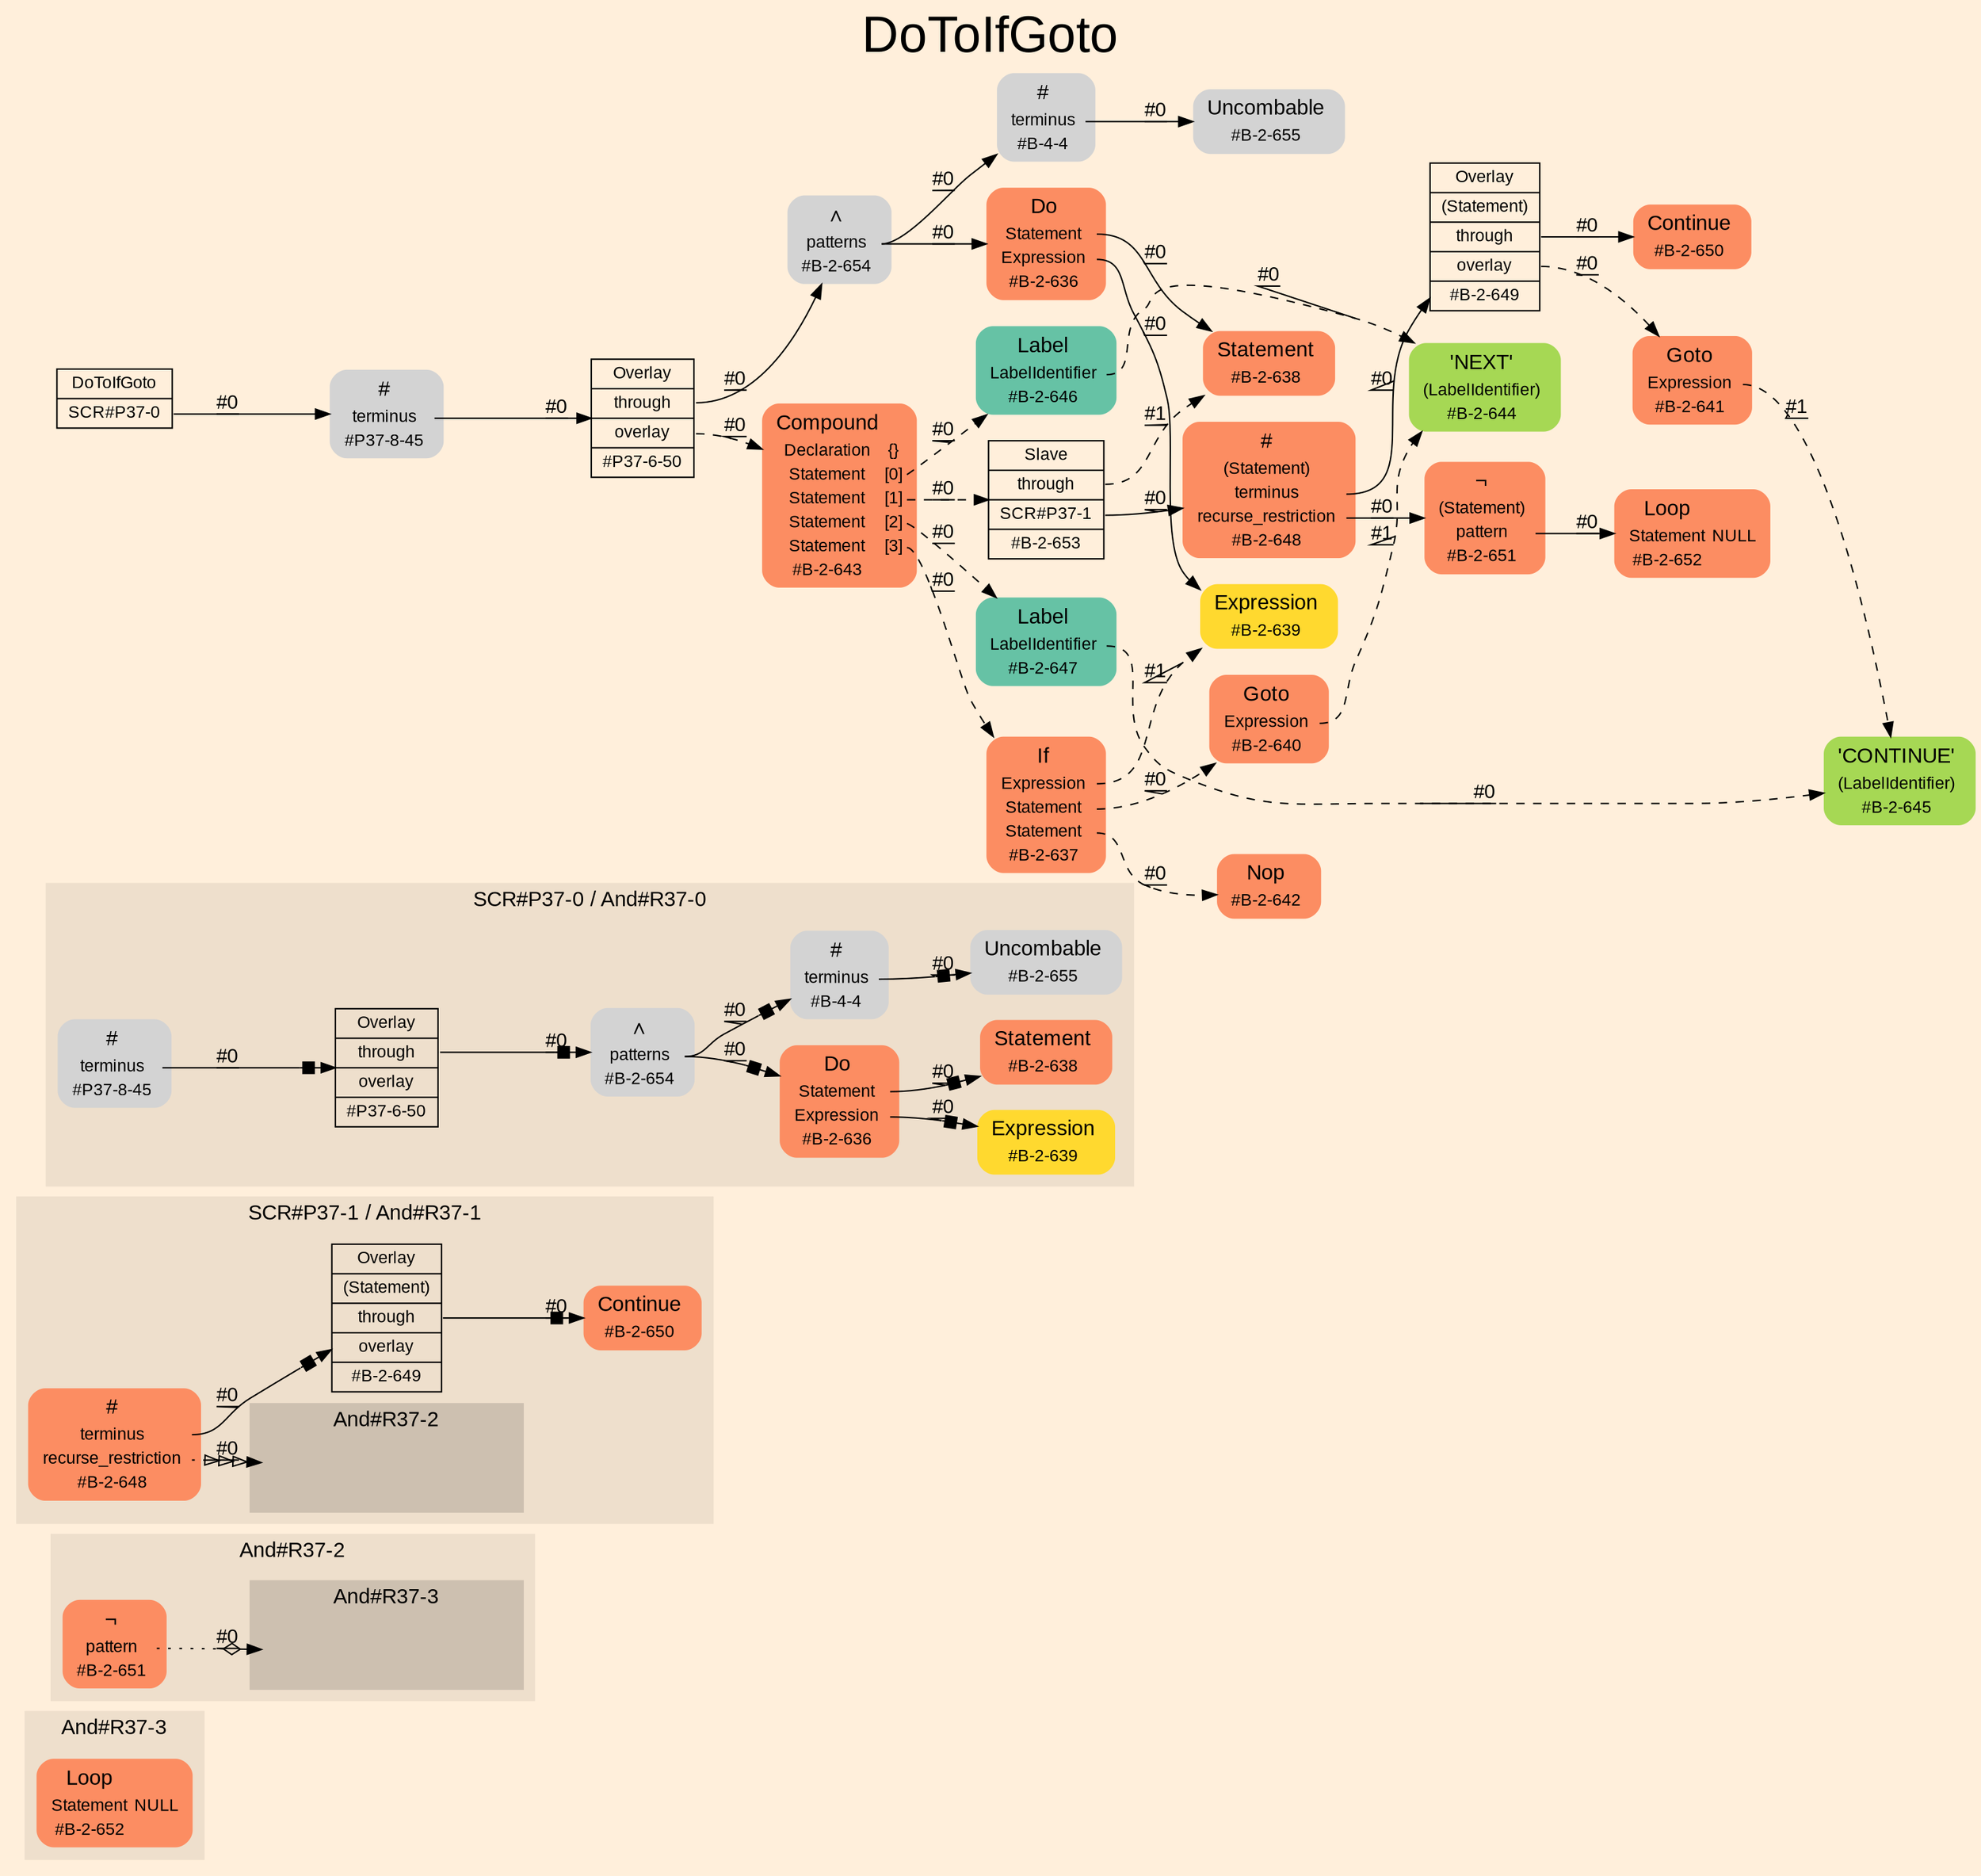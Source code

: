 digraph "DoToIfGoto" {
label = "DoToIfGoto"
labelloc = t
fontsize = "36"
graph [
    rankdir = "LR"
    ranksep = 0.3
    bgcolor = antiquewhite1
    color = black
    fontcolor = black
    fontname = "Arial"
];
node [
    fontname = "Arial"
];
edge [
    fontname = "Arial"
];

// -------------------- figure And#R37-3 --------------------
subgraph "clusterAnd#R37-3" {
    label = "And#R37-3"
    style = "filled"
    color = antiquewhite2
    fontsize = "15"
    "And#R37-3 / #B-2-652" [
        shape = "plaintext"
        fillcolor = "/set28/2"
        label = <<TABLE BORDER="0" CELLBORDER="0" CELLSPACING="0">
         <TR><TD><FONT POINT-SIZE="15.0">Loop</FONT></TD><TD></TD></TR>
         <TR><TD>Statement</TD><TD PORT="port0">NULL</TD></TR>
         <TR><TD>#B-2-652</TD><TD PORT="port1"></TD></TR>
        </TABLE>>
        style = "rounded,filled"
        fontsize = "12"
    ];
    
}


// -------------------- figure And#R37-2 --------------------
subgraph "clusterAnd#R37-2" {
    label = "And#R37-2"
    style = "filled"
    color = antiquewhite2
    fontsize = "15"
    "And#R37-2 / #B-2-651" [
        shape = "plaintext"
        fillcolor = "/set28/2"
        label = <<TABLE BORDER="0" CELLBORDER="0" CELLSPACING="0">
         <TR><TD><FONT POINT-SIZE="15.0">¬</FONT></TD><TD></TD></TR>
         <TR><TD>pattern</TD><TD PORT="port0"></TD></TR>
         <TR><TD>#B-2-651</TD><TD PORT="port1"></TD></TR>
        </TABLE>>
        style = "rounded,filled"
        fontsize = "12"
    ];
    
    subgraph "clusterAnd#R37-2 / And#R37-3" {
        label = "And#R37-3"
        style = "filled"
        color = antiquewhite3
        fontsize = "15"
        "And#R37-2 / #0 / #B-2-652" [
            shape = "none"
            style = "invisible"
        ];
        
    }
    
}


// -------------------- figure And#R37-1 --------------------
subgraph "clusterAnd#R37-1" {
    label = "SCR#P37-1 / And#R37-1"
    style = "filled"
    color = antiquewhite2
    fontsize = "15"
    "And#R37-1 / #B-2-650" [
        shape = "plaintext"
        fillcolor = "/set28/2"
        label = <<TABLE BORDER="0" CELLBORDER="0" CELLSPACING="0">
         <TR><TD><FONT POINT-SIZE="15.0">Continue</FONT></TD><TD></TD></TR>
         <TR><TD>#B-2-650</TD><TD PORT="port0"></TD></TR>
        </TABLE>>
        style = "rounded,filled"
        fontsize = "12"
    ];
    
    "And#R37-1 / #B-2-648" [
        shape = "plaintext"
        fillcolor = "/set28/2"
        label = <<TABLE BORDER="0" CELLBORDER="0" CELLSPACING="0">
         <TR><TD><FONT POINT-SIZE="15.0">#</FONT></TD><TD></TD></TR>
         <TR><TD>terminus</TD><TD PORT="port0"></TD></TR>
         <TR><TD>recurse_restriction</TD><TD PORT="port1"></TD></TR>
         <TR><TD>#B-2-648</TD><TD PORT="port2"></TD></TR>
        </TABLE>>
        style = "rounded,filled"
        fontsize = "12"
    ];
    
    "And#R37-1 / #B-2-649" [
        shape = "record"
        fillcolor = antiquewhite2
        label = "<fixed> Overlay | <port0> (Statement) | <port1> through | <port2> overlay | <port3> #B-2-649"
        style = "filled"
        fontsize = "12"
        color = black
        fontcolor = black
    ];
    
    subgraph "clusterAnd#R37-1 / And#R37-2" {
        label = "And#R37-2"
        style = "filled"
        color = antiquewhite3
        fontsize = "15"
        "And#R37-1 / #0 / #B-2-651" [
            shape = "none"
            style = "invisible"
        ];
        
    }
    
}


// -------------------- figure And#R37-0 --------------------
subgraph "clusterAnd#R37-0" {
    label = "SCR#P37-0 / And#R37-0"
    style = "filled"
    color = antiquewhite2
    fontsize = "15"
    "And#R37-0 / #B-2-655" [
        shape = "plaintext"
        label = <<TABLE BORDER="0" CELLBORDER="0" CELLSPACING="0">
         <TR><TD><FONT POINT-SIZE="15.0">Uncombable</FONT></TD><TD></TD></TR>
         <TR><TD>#B-2-655</TD><TD PORT="port0"></TD></TR>
        </TABLE>>
        style = "rounded,filled"
        fontsize = "12"
    ];
    
    "And#R37-0 / #B-2-639" [
        shape = "plaintext"
        fillcolor = "/set28/6"
        label = <<TABLE BORDER="0" CELLBORDER="0" CELLSPACING="0">
         <TR><TD><FONT POINT-SIZE="15.0">Expression</FONT></TD><TD></TD></TR>
         <TR><TD>#B-2-639</TD><TD PORT="port0"></TD></TR>
        </TABLE>>
        style = "rounded,filled"
        fontsize = "12"
    ];
    
    "And#R37-0 / #P37-6-50" [
        shape = "record"
        fillcolor = antiquewhite2
        label = "<fixed> Overlay | <port0> through | <port1> overlay | <port2> #P37-6-50"
        style = "filled"
        fontsize = "12"
        color = black
        fontcolor = black
    ];
    
    "And#R37-0 / #P37-8-45" [
        shape = "plaintext"
        label = <<TABLE BORDER="0" CELLBORDER="0" CELLSPACING="0">
         <TR><TD><FONT POINT-SIZE="15.0">#</FONT></TD><TD></TD></TR>
         <TR><TD>terminus</TD><TD PORT="port0"></TD></TR>
         <TR><TD>#P37-8-45</TD><TD PORT="port1"></TD></TR>
        </TABLE>>
        style = "rounded,filled"
        fontsize = "12"
    ];
    
    "And#R37-0 / #B-2-654" [
        shape = "plaintext"
        label = <<TABLE BORDER="0" CELLBORDER="0" CELLSPACING="0">
         <TR><TD><FONT POINT-SIZE="15.0">∧</FONT></TD><TD></TD></TR>
         <TR><TD>patterns</TD><TD PORT="port0"></TD></TR>
         <TR><TD>#B-2-654</TD><TD PORT="port1"></TD></TR>
        </TABLE>>
        style = "rounded,filled"
        fontsize = "12"
    ];
    
    "And#R37-0 / #B-2-636" [
        shape = "plaintext"
        fillcolor = "/set28/2"
        label = <<TABLE BORDER="0" CELLBORDER="0" CELLSPACING="0">
         <TR><TD><FONT POINT-SIZE="15.0">Do</FONT></TD><TD></TD></TR>
         <TR><TD>Statement</TD><TD PORT="port0"></TD></TR>
         <TR><TD>Expression</TD><TD PORT="port1"></TD></TR>
         <TR><TD>#B-2-636</TD><TD PORT="port2"></TD></TR>
        </TABLE>>
        style = "rounded,filled"
        fontsize = "12"
    ];
    
    "And#R37-0 / #B-4-4" [
        shape = "plaintext"
        label = <<TABLE BORDER="0" CELLBORDER="0" CELLSPACING="0">
         <TR><TD><FONT POINT-SIZE="15.0">#</FONT></TD><TD></TD></TR>
         <TR><TD>terminus</TD><TD PORT="port0"></TD></TR>
         <TR><TD>#B-4-4</TD><TD PORT="port1"></TD></TR>
        </TABLE>>
        style = "rounded,filled"
        fontsize = "12"
    ];
    
    "And#R37-0 / #B-2-638" [
        shape = "plaintext"
        fillcolor = "/set28/2"
        label = <<TABLE BORDER="0" CELLBORDER="0" CELLSPACING="0">
         <TR><TD><FONT POINT-SIZE="15.0">Statement</FONT></TD><TD></TD></TR>
         <TR><TD>#B-2-638</TD><TD PORT="port0"></TD></TR>
        </TABLE>>
        style = "rounded,filled"
        fontsize = "12"
    ];
    
}


// -------------------- transformation figure --------------------
"CR#P37-0" [
    shape = "record"
    fillcolor = antiquewhite1
    label = "<fixed> DoToIfGoto | <port0> SCR#P37-0"
    style = "filled"
    fontsize = "12"
    color = black
    fontcolor = black
];

"#P37-8-45" [
    shape = "plaintext"
    label = <<TABLE BORDER="0" CELLBORDER="0" CELLSPACING="0">
     <TR><TD><FONT POINT-SIZE="15.0">#</FONT></TD><TD></TD></TR>
     <TR><TD>terminus</TD><TD PORT="port0"></TD></TR>
     <TR><TD>#P37-8-45</TD><TD PORT="port1"></TD></TR>
    </TABLE>>
    style = "rounded,filled"
    fontsize = "12"
];

"#P37-6-50" [
    shape = "record"
    fillcolor = antiquewhite1
    label = "<fixed> Overlay | <port0> through | <port1> overlay | <port2> #P37-6-50"
    style = "filled"
    fontsize = "12"
    color = black
    fontcolor = black
];

"#B-2-654" [
    shape = "plaintext"
    label = <<TABLE BORDER="0" CELLBORDER="0" CELLSPACING="0">
     <TR><TD><FONT POINT-SIZE="15.0">∧</FONT></TD><TD></TD></TR>
     <TR><TD>patterns</TD><TD PORT="port0"></TD></TR>
     <TR><TD>#B-2-654</TD><TD PORT="port1"></TD></TR>
    </TABLE>>
    style = "rounded,filled"
    fontsize = "12"
];

"#B-2-636" [
    shape = "plaintext"
    fillcolor = "/set28/2"
    label = <<TABLE BORDER="0" CELLBORDER="0" CELLSPACING="0">
     <TR><TD><FONT POINT-SIZE="15.0">Do</FONT></TD><TD></TD></TR>
     <TR><TD>Statement</TD><TD PORT="port0"></TD></TR>
     <TR><TD>Expression</TD><TD PORT="port1"></TD></TR>
     <TR><TD>#B-2-636</TD><TD PORT="port2"></TD></TR>
    </TABLE>>
    style = "rounded,filled"
    fontsize = "12"
];

"#B-2-638" [
    shape = "plaintext"
    fillcolor = "/set28/2"
    label = <<TABLE BORDER="0" CELLBORDER="0" CELLSPACING="0">
     <TR><TD><FONT POINT-SIZE="15.0">Statement</FONT></TD><TD></TD></TR>
     <TR><TD>#B-2-638</TD><TD PORT="port0"></TD></TR>
    </TABLE>>
    style = "rounded,filled"
    fontsize = "12"
];

"#B-2-639" [
    shape = "plaintext"
    fillcolor = "/set28/6"
    label = <<TABLE BORDER="0" CELLBORDER="0" CELLSPACING="0">
     <TR><TD><FONT POINT-SIZE="15.0">Expression</FONT></TD><TD></TD></TR>
     <TR><TD>#B-2-639</TD><TD PORT="port0"></TD></TR>
    </TABLE>>
    style = "rounded,filled"
    fontsize = "12"
];

"#B-4-4" [
    shape = "plaintext"
    label = <<TABLE BORDER="0" CELLBORDER="0" CELLSPACING="0">
     <TR><TD><FONT POINT-SIZE="15.0">#</FONT></TD><TD></TD></TR>
     <TR><TD>terminus</TD><TD PORT="port0"></TD></TR>
     <TR><TD>#B-4-4</TD><TD PORT="port1"></TD></TR>
    </TABLE>>
    style = "rounded,filled"
    fontsize = "12"
];

"#B-2-655" [
    shape = "plaintext"
    label = <<TABLE BORDER="0" CELLBORDER="0" CELLSPACING="0">
     <TR><TD><FONT POINT-SIZE="15.0">Uncombable</FONT></TD><TD></TD></TR>
     <TR><TD>#B-2-655</TD><TD PORT="port0"></TD></TR>
    </TABLE>>
    style = "rounded,filled"
    fontsize = "12"
];

"#B-2-643" [
    shape = "plaintext"
    fillcolor = "/set28/2"
    label = <<TABLE BORDER="0" CELLBORDER="0" CELLSPACING="0">
     <TR><TD><FONT POINT-SIZE="15.0">Compound</FONT></TD><TD></TD></TR>
     <TR><TD>Declaration</TD><TD PORT="port0">{}</TD></TR>
     <TR><TD>Statement</TD><TD PORT="port1">[0]</TD></TR>
     <TR><TD>Statement</TD><TD PORT="port2">[1]</TD></TR>
     <TR><TD>Statement</TD><TD PORT="port3">[2]</TD></TR>
     <TR><TD>Statement</TD><TD PORT="port4">[3]</TD></TR>
     <TR><TD>#B-2-643</TD><TD PORT="port5"></TD></TR>
    </TABLE>>
    style = "rounded,filled"
    fontsize = "12"
];

"#B-2-646" [
    shape = "plaintext"
    fillcolor = "/set28/1"
    label = <<TABLE BORDER="0" CELLBORDER="0" CELLSPACING="0">
     <TR><TD><FONT POINT-SIZE="15.0">Label</FONT></TD><TD></TD></TR>
     <TR><TD>LabelIdentifier</TD><TD PORT="port0"></TD></TR>
     <TR><TD>#B-2-646</TD><TD PORT="port1"></TD></TR>
    </TABLE>>
    style = "rounded,filled"
    fontsize = "12"
];

"#B-2-644" [
    shape = "plaintext"
    fillcolor = "/set28/5"
    label = <<TABLE BORDER="0" CELLBORDER="0" CELLSPACING="0">
     <TR><TD><FONT POINT-SIZE="15.0">'NEXT'</FONT></TD><TD></TD></TR>
     <TR><TD>(LabelIdentifier)</TD><TD PORT="port0"></TD></TR>
     <TR><TD>#B-2-644</TD><TD PORT="port1"></TD></TR>
    </TABLE>>
    style = "rounded,filled"
    fontsize = "12"
];

"#B-2-653" [
    shape = "record"
    fillcolor = antiquewhite1
    label = "<fixed> Slave | <port0> through | <port1> SCR#P37-1 | <port2> #B-2-653"
    style = "filled"
    fontsize = "12"
    color = black
    fontcolor = black
];

"#B-2-648" [
    shape = "plaintext"
    fillcolor = "/set28/2"
    label = <<TABLE BORDER="0" CELLBORDER="0" CELLSPACING="0">
     <TR><TD><FONT POINT-SIZE="15.0">#</FONT></TD><TD></TD></TR>
     <TR><TD>(Statement)</TD><TD PORT="port0"></TD></TR>
     <TR><TD>terminus</TD><TD PORT="port1"></TD></TR>
     <TR><TD>recurse_restriction</TD><TD PORT="port2"></TD></TR>
     <TR><TD>#B-2-648</TD><TD PORT="port3"></TD></TR>
    </TABLE>>
    style = "rounded,filled"
    fontsize = "12"
];

"#B-2-649" [
    shape = "record"
    fillcolor = antiquewhite1
    label = "<fixed> Overlay | <port0> (Statement) | <port1> through | <port2> overlay | <port3> #B-2-649"
    style = "filled"
    fontsize = "12"
    color = black
    fontcolor = black
];

"#B-2-650" [
    shape = "plaintext"
    fillcolor = "/set28/2"
    label = <<TABLE BORDER="0" CELLBORDER="0" CELLSPACING="0">
     <TR><TD><FONT POINT-SIZE="15.0">Continue</FONT></TD><TD></TD></TR>
     <TR><TD>#B-2-650</TD><TD PORT="port0"></TD></TR>
    </TABLE>>
    style = "rounded,filled"
    fontsize = "12"
];

"#B-2-641" [
    shape = "plaintext"
    fillcolor = "/set28/2"
    label = <<TABLE BORDER="0" CELLBORDER="0" CELLSPACING="0">
     <TR><TD><FONT POINT-SIZE="15.0">Goto</FONT></TD><TD></TD></TR>
     <TR><TD>Expression</TD><TD PORT="port0"></TD></TR>
     <TR><TD>#B-2-641</TD><TD PORT="port1"></TD></TR>
    </TABLE>>
    style = "rounded,filled"
    fontsize = "12"
];

"#B-2-645" [
    shape = "plaintext"
    fillcolor = "/set28/5"
    label = <<TABLE BORDER="0" CELLBORDER="0" CELLSPACING="0">
     <TR><TD><FONT POINT-SIZE="15.0">'CONTINUE'</FONT></TD><TD></TD></TR>
     <TR><TD>(LabelIdentifier)</TD><TD PORT="port0"></TD></TR>
     <TR><TD>#B-2-645</TD><TD PORT="port1"></TD></TR>
    </TABLE>>
    style = "rounded,filled"
    fontsize = "12"
];

"#B-2-651" [
    shape = "plaintext"
    fillcolor = "/set28/2"
    label = <<TABLE BORDER="0" CELLBORDER="0" CELLSPACING="0">
     <TR><TD><FONT POINT-SIZE="15.0">¬</FONT></TD><TD></TD></TR>
     <TR><TD>(Statement)</TD><TD PORT="port0"></TD></TR>
     <TR><TD>pattern</TD><TD PORT="port1"></TD></TR>
     <TR><TD>#B-2-651</TD><TD PORT="port2"></TD></TR>
    </TABLE>>
    style = "rounded,filled"
    fontsize = "12"
];

"#B-2-652" [
    shape = "plaintext"
    fillcolor = "/set28/2"
    label = <<TABLE BORDER="0" CELLBORDER="0" CELLSPACING="0">
     <TR><TD><FONT POINT-SIZE="15.0">Loop</FONT></TD><TD></TD></TR>
     <TR><TD>Statement</TD><TD PORT="port0">NULL</TD></TR>
     <TR><TD>#B-2-652</TD><TD PORT="port1"></TD></TR>
    </TABLE>>
    style = "rounded,filled"
    fontsize = "12"
];

"#B-2-647" [
    shape = "plaintext"
    fillcolor = "/set28/1"
    label = <<TABLE BORDER="0" CELLBORDER="0" CELLSPACING="0">
     <TR><TD><FONT POINT-SIZE="15.0">Label</FONT></TD><TD></TD></TR>
     <TR><TD>LabelIdentifier</TD><TD PORT="port0"></TD></TR>
     <TR><TD>#B-2-647</TD><TD PORT="port1"></TD></TR>
    </TABLE>>
    style = "rounded,filled"
    fontsize = "12"
];

"#B-2-637" [
    shape = "plaintext"
    fillcolor = "/set28/2"
    label = <<TABLE BORDER="0" CELLBORDER="0" CELLSPACING="0">
     <TR><TD><FONT POINT-SIZE="15.0">If</FONT></TD><TD></TD></TR>
     <TR><TD>Expression</TD><TD PORT="port0"></TD></TR>
     <TR><TD>Statement</TD><TD PORT="port1"></TD></TR>
     <TR><TD>Statement</TD><TD PORT="port2"></TD></TR>
     <TR><TD>#B-2-637</TD><TD PORT="port3"></TD></TR>
    </TABLE>>
    style = "rounded,filled"
    fontsize = "12"
];

"#B-2-640" [
    shape = "plaintext"
    fillcolor = "/set28/2"
    label = <<TABLE BORDER="0" CELLBORDER="0" CELLSPACING="0">
     <TR><TD><FONT POINT-SIZE="15.0">Goto</FONT></TD><TD></TD></TR>
     <TR><TD>Expression</TD><TD PORT="port0"></TD></TR>
     <TR><TD>#B-2-640</TD><TD PORT="port1"></TD></TR>
    </TABLE>>
    style = "rounded,filled"
    fontsize = "12"
];

"#B-2-642" [
    shape = "plaintext"
    fillcolor = "/set28/2"
    label = <<TABLE BORDER="0" CELLBORDER="0" CELLSPACING="0">
     <TR><TD><FONT POINT-SIZE="15.0">Nop</FONT></TD><TD></TD></TR>
     <TR><TD>#B-2-642</TD><TD PORT="port0"></TD></TR>
    </TABLE>>
    style = "rounded,filled"
    fontsize = "12"
];


// -------------------- links --------------------
// links for block CR#P37-0
"CR#P37-0":port0 -> "#P37-8-45" [
    style="solid"
    label = "#0"
    decorate = true
    color = black
    fontcolor = black
];

// links for block #P37-8-45
"#P37-8-45":port0 -> "#P37-6-50" [
    style="solid"
    label = "#0"
    decorate = true
    color = black
    fontcolor = black
];

// links for block #P37-6-50
"#P37-6-50":port0 -> "#B-2-654" [
    style="solid"
    label = "#0"
    decorate = true
    color = black
    fontcolor = black
];

"#P37-6-50":port1 -> "#B-2-643" [
    style="dashed"
    label = "#0"
    decorate = true
    color = black
    fontcolor = black
];

// links for block #B-2-654
"#B-2-654":port0 -> "#B-2-636" [
    style="solid"
    label = "#0"
    decorate = true
    color = black
    fontcolor = black
];

"#B-2-654":port0 -> "#B-4-4" [
    style="solid"
    label = "#0"
    decorate = true
    color = black
    fontcolor = black
];

// links for block #B-2-636
"#B-2-636":port0 -> "#B-2-638" [
    style="solid"
    label = "#0"
    decorate = true
    color = black
    fontcolor = black
];

"#B-2-636":port1 -> "#B-2-639" [
    style="solid"
    label = "#0"
    decorate = true
    color = black
    fontcolor = black
];

// links for block #B-2-638
// links for block #B-2-639
// links for block #B-4-4
"#B-4-4":port0 -> "#B-2-655" [
    style="solid"
    label = "#0"
    decorate = true
    color = black
    fontcolor = black
];

// links for block #B-2-655
// links for block #B-2-643
"#B-2-643":port1 -> "#B-2-646" [
    style="dashed"
    label = "#0"
    decorate = true
    color = black
    fontcolor = black
];

"#B-2-643":port2 -> "#B-2-653" [
    style="dashed"
    label = "#0"
    decorate = true
    color = black
    fontcolor = black
];

"#B-2-643":port3 -> "#B-2-647" [
    style="dashed"
    label = "#0"
    decorate = true
    color = black
    fontcolor = black
];

"#B-2-643":port4 -> "#B-2-637" [
    style="dashed"
    label = "#0"
    decorate = true
    color = black
    fontcolor = black
];

// links for block #B-2-646
"#B-2-646":port0 -> "#B-2-644" [
    style="dashed"
    label = "#0"
    decorate = true
    color = black
    fontcolor = black
];

// links for block #B-2-644
// links for block #B-2-653
"#B-2-653":port0 -> "#B-2-638" [
    style="dashed"
    label = "#1"
    decorate = true
    color = black
    fontcolor = black
];

"#B-2-653":port1 -> "#B-2-648" [
    style="solid"
    label = "#0"
    decorate = true
    color = black
    fontcolor = black
];

// links for block #B-2-648
"#B-2-648":port1 -> "#B-2-649" [
    style="solid"
    label = "#0"
    decorate = true
    color = black
    fontcolor = black
];

"#B-2-648":port2 -> "#B-2-651" [
    style="solid"
    label = "#0"
    decorate = true
    color = black
    fontcolor = black
];

// links for block #B-2-649
"#B-2-649":port1 -> "#B-2-650" [
    style="solid"
    label = "#0"
    decorate = true
    color = black
    fontcolor = black
];

"#B-2-649":port2 -> "#B-2-641" [
    style="dashed"
    label = "#0"
    decorate = true
    color = black
    fontcolor = black
];

// links for block #B-2-650
// links for block #B-2-641
"#B-2-641":port0 -> "#B-2-645" [
    style="dashed"
    label = "#1"
    decorate = true
    color = black
    fontcolor = black
];

// links for block #B-2-645
// links for block #B-2-651
"#B-2-651":port1 -> "#B-2-652" [
    style="solid"
    label = "#0"
    decorate = true
    color = black
    fontcolor = black
];

// links for block #B-2-652
// links for block #B-2-647
"#B-2-647":port0 -> "#B-2-645" [
    style="dashed"
    label = "#0"
    decorate = true
    color = black
    fontcolor = black
];

// links for block #B-2-637
"#B-2-637":port0 -> "#B-2-639" [
    style="dashed"
    label = "#1"
    decorate = true
    color = black
    fontcolor = black
];

"#B-2-637":port1 -> "#B-2-640" [
    style="dashed"
    label = "#0"
    decorate = true
    color = black
    fontcolor = black
];

"#B-2-637":port2 -> "#B-2-642" [
    style="dashed"
    label = "#0"
    decorate = true
    color = black
    fontcolor = black
];

// links for block #B-2-640
"#B-2-640":port0 -> "#B-2-644" [
    style="dashed"
    label = "#1"
    decorate = true
    color = black
    fontcolor = black
];

// links for block #B-2-642
// links for block And#R37-0 / #B-2-655
// links for block And#R37-0 / #B-2-639
// links for block And#R37-0 / #P37-6-50
"And#R37-0 / #P37-6-50":port0 -> "And#R37-0 / #B-2-654" [
    style="solid"
    arrowhead="normalnonebox"
    label = "#0"
    decorate = true
    color = black
    fontcolor = black
];

// links for block And#R37-0 / #P37-8-45
"And#R37-0 / #P37-8-45":port0 -> "And#R37-0 / #P37-6-50" [
    style="solid"
    arrowhead="normalnonebox"
    label = "#0"
    decorate = true
    color = black
    fontcolor = black
];

// links for block And#R37-0 / #B-2-654
"And#R37-0 / #B-2-654":port0 -> "And#R37-0 / #B-2-636" [
    style="solid"
    arrowhead="normalnonebox"
    label = "#0"
    decorate = true
    color = black
    fontcolor = black
];

"And#R37-0 / #B-2-654":port0 -> "And#R37-0 / #B-4-4" [
    style="solid"
    arrowhead="normalnonebox"
    label = "#0"
    decorate = true
    color = black
    fontcolor = black
];

// links for block And#R37-0 / #B-2-636
"And#R37-0 / #B-2-636":port0 -> "And#R37-0 / #B-2-638" [
    style="solid"
    arrowhead="normalnonebox"
    label = "#0"
    decorate = true
    color = black
    fontcolor = black
];

"And#R37-0 / #B-2-636":port1 -> "And#R37-0 / #B-2-639" [
    style="solid"
    arrowhead="normalnonebox"
    label = "#0"
    decorate = true
    color = black
    fontcolor = black
];

// links for block And#R37-0 / #B-4-4
"And#R37-0 / #B-4-4":port0 -> "And#R37-0 / #B-2-655" [
    style="solid"
    arrowhead="normalnonebox"
    label = "#0"
    decorate = true
    color = black
    fontcolor = black
];

// links for block And#R37-0 / #B-2-638
// links for block And#R37-1 / #B-2-650
// links for block And#R37-1 / #B-2-648
"And#R37-1 / #B-2-648":port0 -> "And#R37-1 / #B-2-649" [
    style="solid"
    arrowhead="normalnonebox"
    label = "#0"
    decorate = true
    color = black
    fontcolor = black
];

"And#R37-1 / #B-2-648":port1 -> "And#R37-1 / #0 / #B-2-651" [
    style="dotted"
    arrowhead="normalonormalonormalonormal"
    label = "#0"
    decorate = true
    color = black
    fontcolor = black
];

// links for block And#R37-1 / #B-2-649
"And#R37-1 / #B-2-649":port1 -> "And#R37-1 / #B-2-650" [
    style="solid"
    arrowhead="normalnonebox"
    label = "#0"
    decorate = true
    color = black
    fontcolor = black
];

// links for block And#R37-1 / #0 / #B-2-651
// links for block And#R37-2 / #B-2-651
"And#R37-2 / #B-2-651":port0 -> "And#R37-2 / #0 / #B-2-652" [
    style="dotted"
    arrowhead="normalnoneodiamond"
    label = "#0"
    decorate = true
    color = black
    fontcolor = black
];

// links for block And#R37-2 / #0 / #B-2-652
// links for block And#R37-3 / #B-2-652
}
